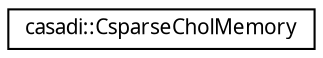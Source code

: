 digraph "Graphical Class Hierarchy"
{
  edge [fontname="FreeSans.ttf",fontsize="10",labelfontname="FreeSans.ttf",labelfontsize="10"];
  node [fontname="FreeSans.ttf",fontsize="10",shape=record];
  rankdir="LR";
  Node1 [label="casadi::CsparseCholMemory",height=0.2,width=0.4,color="black", fillcolor="white", style="filled",URL="$d4/d94/structcasadi_1_1CsparseCholMemory.html"];
}

